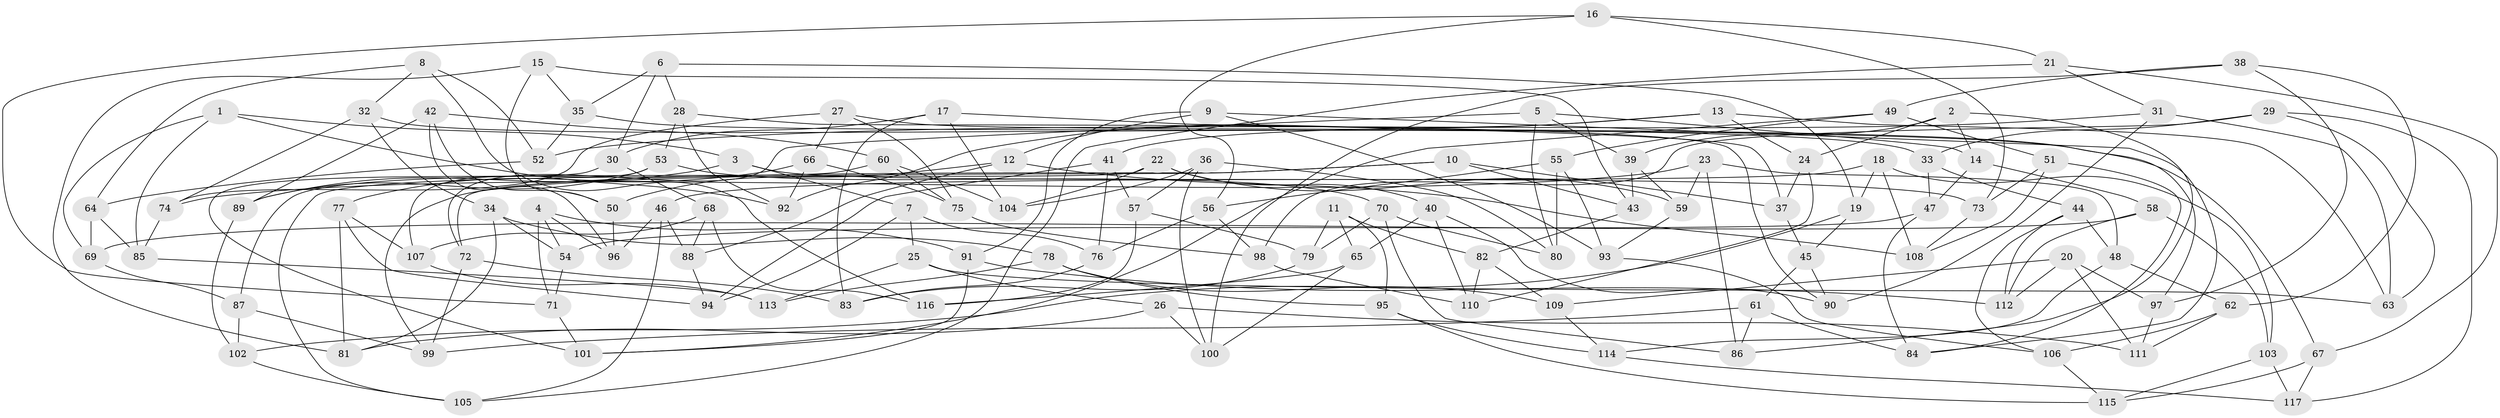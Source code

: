 // Generated by graph-tools (version 1.1) at 2025/16/03/09/25 04:16:23]
// undirected, 117 vertices, 234 edges
graph export_dot {
graph [start="1"]
  node [color=gray90,style=filled];
  1;
  2;
  3;
  4;
  5;
  6;
  7;
  8;
  9;
  10;
  11;
  12;
  13;
  14;
  15;
  16;
  17;
  18;
  19;
  20;
  21;
  22;
  23;
  24;
  25;
  26;
  27;
  28;
  29;
  30;
  31;
  32;
  33;
  34;
  35;
  36;
  37;
  38;
  39;
  40;
  41;
  42;
  43;
  44;
  45;
  46;
  47;
  48;
  49;
  50;
  51;
  52;
  53;
  54;
  55;
  56;
  57;
  58;
  59;
  60;
  61;
  62;
  63;
  64;
  65;
  66;
  67;
  68;
  69;
  70;
  71;
  72;
  73;
  74;
  75;
  76;
  77;
  78;
  79;
  80;
  81;
  82;
  83;
  84;
  85;
  86;
  87;
  88;
  89;
  90;
  91;
  92;
  93;
  94;
  95;
  96;
  97;
  98;
  99;
  100;
  101;
  102;
  103;
  104;
  105;
  106;
  107;
  108;
  109;
  110;
  111;
  112;
  113;
  114;
  115;
  116;
  117;
  1 -- 69;
  1 -- 92;
  1 -- 85;
  1 -- 3;
  2 -- 24;
  2 -- 86;
  2 -- 14;
  2 -- 39;
  3 -- 73;
  3 -- 89;
  3 -- 7;
  4 -- 71;
  4 -- 91;
  4 -- 54;
  4 -- 96;
  5 -- 14;
  5 -- 39;
  5 -- 72;
  5 -- 80;
  6 -- 35;
  6 -- 19;
  6 -- 28;
  6 -- 30;
  7 -- 94;
  7 -- 25;
  7 -- 76;
  8 -- 116;
  8 -- 32;
  8 -- 52;
  8 -- 64;
  9 -- 93;
  9 -- 91;
  9 -- 84;
  9 -- 12;
  10 -- 99;
  10 -- 43;
  10 -- 37;
  10 -- 72;
  11 -- 82;
  11 -- 95;
  11 -- 65;
  11 -- 79;
  12 -- 50;
  12 -- 88;
  12 -- 108;
  13 -- 63;
  13 -- 24;
  13 -- 92;
  13 -- 41;
  14 -- 58;
  14 -- 47;
  15 -- 50;
  15 -- 81;
  15 -- 35;
  15 -- 43;
  16 -- 73;
  16 -- 21;
  16 -- 56;
  16 -- 71;
  17 -- 37;
  17 -- 104;
  17 -- 83;
  17 -- 30;
  18 -- 46;
  18 -- 108;
  18 -- 19;
  18 -- 103;
  19 -- 45;
  19 -- 102;
  20 -- 97;
  20 -- 111;
  20 -- 112;
  20 -- 109;
  21 -- 31;
  21 -- 67;
  21 -- 105;
  22 -- 40;
  22 -- 59;
  22 -- 104;
  22 -- 105;
  23 -- 86;
  23 -- 48;
  23 -- 74;
  23 -- 59;
  24 -- 110;
  24 -- 37;
  25 -- 26;
  25 -- 113;
  25 -- 63;
  26 -- 111;
  26 -- 100;
  26 -- 81;
  27 -- 97;
  27 -- 74;
  27 -- 66;
  27 -- 75;
  28 -- 92;
  28 -- 90;
  28 -- 53;
  29 -- 117;
  29 -- 33;
  29 -- 63;
  29 -- 98;
  30 -- 101;
  30 -- 68;
  31 -- 90;
  31 -- 63;
  31 -- 52;
  32 -- 74;
  32 -- 34;
  32 -- 33;
  33 -- 44;
  33 -- 47;
  34 -- 81;
  34 -- 78;
  34 -- 54;
  35 -- 67;
  35 -- 52;
  36 -- 80;
  36 -- 104;
  36 -- 100;
  36 -- 57;
  37 -- 45;
  38 -- 62;
  38 -- 49;
  38 -- 100;
  38 -- 97;
  39 -- 59;
  39 -- 43;
  40 -- 65;
  40 -- 110;
  40 -- 90;
  41 -- 76;
  41 -- 57;
  41 -- 94;
  42 -- 50;
  42 -- 89;
  42 -- 60;
  42 -- 96;
  43 -- 82;
  44 -- 106;
  44 -- 112;
  44 -- 48;
  45 -- 61;
  45 -- 90;
  46 -- 96;
  46 -- 105;
  46 -- 88;
  47 -- 54;
  47 -- 84;
  48 -- 62;
  48 -- 114;
  49 -- 51;
  49 -- 101;
  49 -- 55;
  50 -- 96;
  51 -- 108;
  51 -- 73;
  51 -- 84;
  52 -- 64;
  53 -- 89;
  53 -- 70;
  53 -- 107;
  54 -- 71;
  55 -- 93;
  55 -- 56;
  55 -- 80;
  56 -- 98;
  56 -- 76;
  57 -- 116;
  57 -- 79;
  58 -- 112;
  58 -- 69;
  58 -- 103;
  59 -- 93;
  60 -- 87;
  60 -- 104;
  60 -- 75;
  61 -- 86;
  61 -- 84;
  61 -- 99;
  62 -- 111;
  62 -- 106;
  64 -- 69;
  64 -- 85;
  65 -- 116;
  65 -- 100;
  66 -- 75;
  66 -- 77;
  66 -- 92;
  67 -- 117;
  67 -- 115;
  68 -- 107;
  68 -- 116;
  68 -- 88;
  69 -- 87;
  70 -- 79;
  70 -- 80;
  70 -- 86;
  71 -- 101;
  72 -- 99;
  72 -- 83;
  73 -- 108;
  74 -- 85;
  75 -- 98;
  76 -- 83;
  77 -- 94;
  77 -- 81;
  77 -- 107;
  78 -- 95;
  78 -- 109;
  78 -- 113;
  79 -- 83;
  82 -- 110;
  82 -- 109;
  85 -- 113;
  87 -- 99;
  87 -- 102;
  88 -- 94;
  89 -- 102;
  91 -- 112;
  91 -- 101;
  93 -- 106;
  95 -- 115;
  95 -- 114;
  97 -- 111;
  98 -- 110;
  102 -- 105;
  103 -- 117;
  103 -- 115;
  106 -- 115;
  107 -- 113;
  109 -- 114;
  114 -- 117;
}
